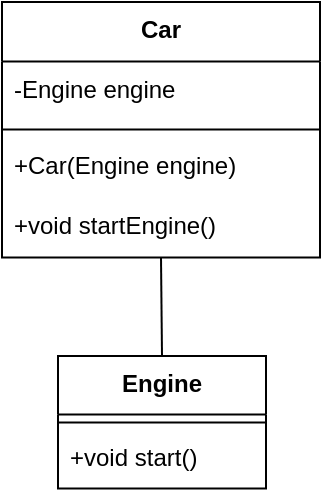 <mxfile version="24.5.4" type="github">
  <diagram name="Page-1" id="vfk7XCJrGL0AQ6C8iMgP">
    <mxGraphModel dx="1434" dy="707" grid="1" gridSize="10" guides="1" tooltips="1" connect="1" arrows="1" fold="1" page="1" pageScale="1" pageWidth="850" pageHeight="1100" math="0" shadow="0">
      <root>
        <mxCell id="0" />
        <mxCell id="1" parent="0" />
        <mxCell id="h2ZZU_UjeOlBblTepUTP-1" value="Car" style="swimlane;fontStyle=1;align=center;verticalAlign=top;childLayout=stackLayout;horizontal=1;startSize=29.75;horizontalStack=0;resizeParent=1;resizeParentMax=0;resizeLast=0;collapsible=0;marginBottom=0;" vertex="1" parent="1">
          <mxGeometry x="230" y="50" width="159" height="127.75" as="geometry" />
        </mxCell>
        <mxCell id="h2ZZU_UjeOlBblTepUTP-2" value="-Engine engine" style="text;strokeColor=none;fillColor=none;align=left;verticalAlign=top;spacingLeft=4;spacingRight=4;overflow=hidden;rotatable=0;points=[[0,0.5],[1,0.5]];portConstraint=eastwest;" vertex="1" parent="h2ZZU_UjeOlBblTepUTP-1">
          <mxGeometry y="29.75" width="159" height="30" as="geometry" />
        </mxCell>
        <mxCell id="h2ZZU_UjeOlBblTepUTP-3" style="line;strokeWidth=1;fillColor=none;align=left;verticalAlign=middle;spacingTop=-1;spacingLeft=3;spacingRight=3;rotatable=0;labelPosition=right;points=[];portConstraint=eastwest;strokeColor=inherit;" vertex="1" parent="h2ZZU_UjeOlBblTepUTP-1">
          <mxGeometry y="59.75" width="159" height="8" as="geometry" />
        </mxCell>
        <mxCell id="h2ZZU_UjeOlBblTepUTP-4" value="+Car(Engine engine)" style="text;strokeColor=none;fillColor=none;align=left;verticalAlign=top;spacingLeft=4;spacingRight=4;overflow=hidden;rotatable=0;points=[[0,0.5],[1,0.5]];portConstraint=eastwest;" vertex="1" parent="h2ZZU_UjeOlBblTepUTP-1">
          <mxGeometry y="67.75" width="159" height="30" as="geometry" />
        </mxCell>
        <mxCell id="h2ZZU_UjeOlBblTepUTP-5" value="+void startEngine()" style="text;strokeColor=none;fillColor=none;align=left;verticalAlign=top;spacingLeft=4;spacingRight=4;overflow=hidden;rotatable=0;points=[[0,0.5],[1,0.5]];portConstraint=eastwest;" vertex="1" parent="h2ZZU_UjeOlBblTepUTP-1">
          <mxGeometry y="97.75" width="159" height="30" as="geometry" />
        </mxCell>
        <mxCell id="h2ZZU_UjeOlBblTepUTP-6" value="Engine" style="swimlane;fontStyle=1;align=center;verticalAlign=top;childLayout=stackLayout;horizontal=1;startSize=29.2;horizontalStack=0;resizeParent=1;resizeParentMax=0;resizeLast=0;collapsible=0;marginBottom=0;" vertex="1" parent="1">
          <mxGeometry x="258" y="227" width="104" height="66.2" as="geometry" />
        </mxCell>
        <mxCell id="h2ZZU_UjeOlBblTepUTP-7" style="line;strokeWidth=1;fillColor=none;align=left;verticalAlign=middle;spacingTop=-1;spacingLeft=3;spacingRight=3;rotatable=0;labelPosition=right;points=[];portConstraint=eastwest;strokeColor=inherit;" vertex="1" parent="h2ZZU_UjeOlBblTepUTP-6">
          <mxGeometry y="29.2" width="104" height="8" as="geometry" />
        </mxCell>
        <mxCell id="h2ZZU_UjeOlBblTepUTP-8" value="+void start()" style="text;strokeColor=none;fillColor=none;align=left;verticalAlign=top;spacingLeft=4;spacingRight=4;overflow=hidden;rotatable=0;points=[[0,0.5],[1,0.5]];portConstraint=eastwest;" vertex="1" parent="h2ZZU_UjeOlBblTepUTP-6">
          <mxGeometry y="37.2" width="104" height="29" as="geometry" />
        </mxCell>
        <mxCell id="h2ZZU_UjeOlBblTepUTP-9" value="" style="curved=1;startArrow=none;endArrow=none;exitX=0.5;exitY=1;entryX=0.5;entryY=0;rounded=0;" edge="1" parent="1" source="h2ZZU_UjeOlBblTepUTP-1" target="h2ZZU_UjeOlBblTepUTP-6">
          <mxGeometry relative="1" as="geometry">
            <Array as="points" />
          </mxGeometry>
        </mxCell>
      </root>
    </mxGraphModel>
  </diagram>
</mxfile>
